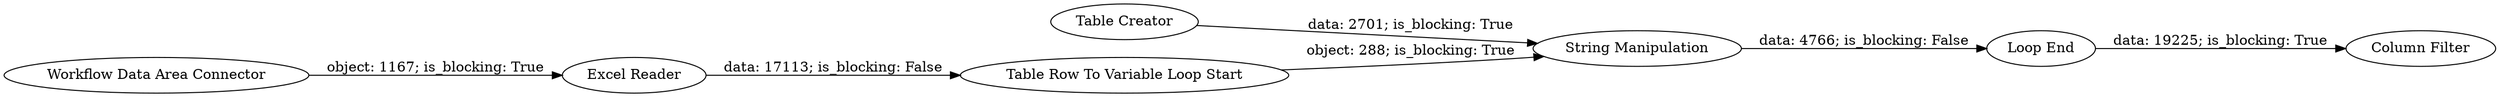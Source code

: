 digraph {
	"-1241655550180426565_4" [label="Table Row To Variable Loop Start"]
	"-1241655550180426565_3" [label="Table Creator"]
	"-1241655550180426565_7" [label="Column Filter"]
	"-1241655550180426565_1" [label="Workflow Data Area Connector"]
	"-1241655550180426565_6" [label="Loop End"]
	"-1241655550180426565_2" [label="Excel Reader"]
	"-1241655550180426565_5" [label="String Manipulation"]
	"-1241655550180426565_2" -> "-1241655550180426565_4" [label="data: 17113; is_blocking: False"]
	"-1241655550180426565_4" -> "-1241655550180426565_5" [label="object: 288; is_blocking: True"]
	"-1241655550180426565_6" -> "-1241655550180426565_7" [label="data: 19225; is_blocking: True"]
	"-1241655550180426565_5" -> "-1241655550180426565_6" [label="data: 4766; is_blocking: False"]
	"-1241655550180426565_3" -> "-1241655550180426565_5" [label="data: 2701; is_blocking: True"]
	"-1241655550180426565_1" -> "-1241655550180426565_2" [label="object: 1167; is_blocking: True"]
	rankdir=LR
}
